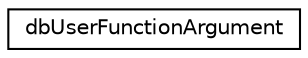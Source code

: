 digraph "Graphical Class Hierarchy"
{
 // INTERACTIVE_SVG=YES
 // LATEX_PDF_SIZE
  edge [fontname="Helvetica",fontsize="10",labelfontname="Helvetica",labelfontsize="10"];
  node [fontname="Helvetica",fontsize="10",shape=record];
  rankdir="LR";
  Node0 [label="dbUserFunctionArgument",height=0.2,width=0.4,color="black", fillcolor="white", style="filled",URL="$classdbUserFunctionArgument.html",tooltip=" "];
}
